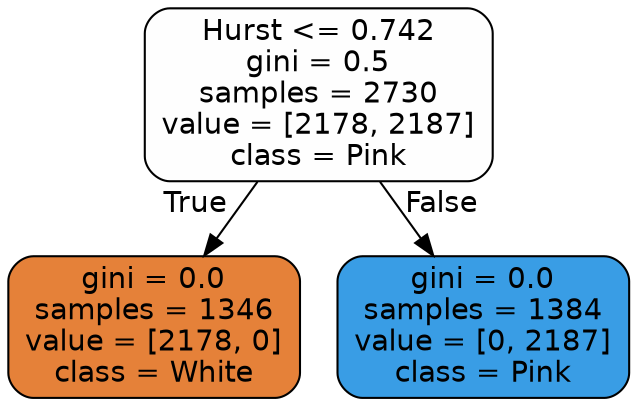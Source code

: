digraph Tree {
node [shape=box, style="filled, rounded", color="black", fontname=helvetica] ;
edge [fontname=helvetica] ;
0 [label="Hurst <= 0.742\ngini = 0.5\nsamples = 2730\nvalue = [2178, 2187]\nclass = Pink", fillcolor="#399de501"] ;
1 [label="gini = 0.0\nsamples = 1346\nvalue = [2178, 0]\nclass = White", fillcolor="#e58139ff"] ;
0 -> 1 [labeldistance=2.5, labelangle=45, headlabel="True"] ;
2 [label="gini = 0.0\nsamples = 1384\nvalue = [0, 2187]\nclass = Pink", fillcolor="#399de5ff"] ;
0 -> 2 [labeldistance=2.5, labelangle=-45, headlabel="False"] ;
}